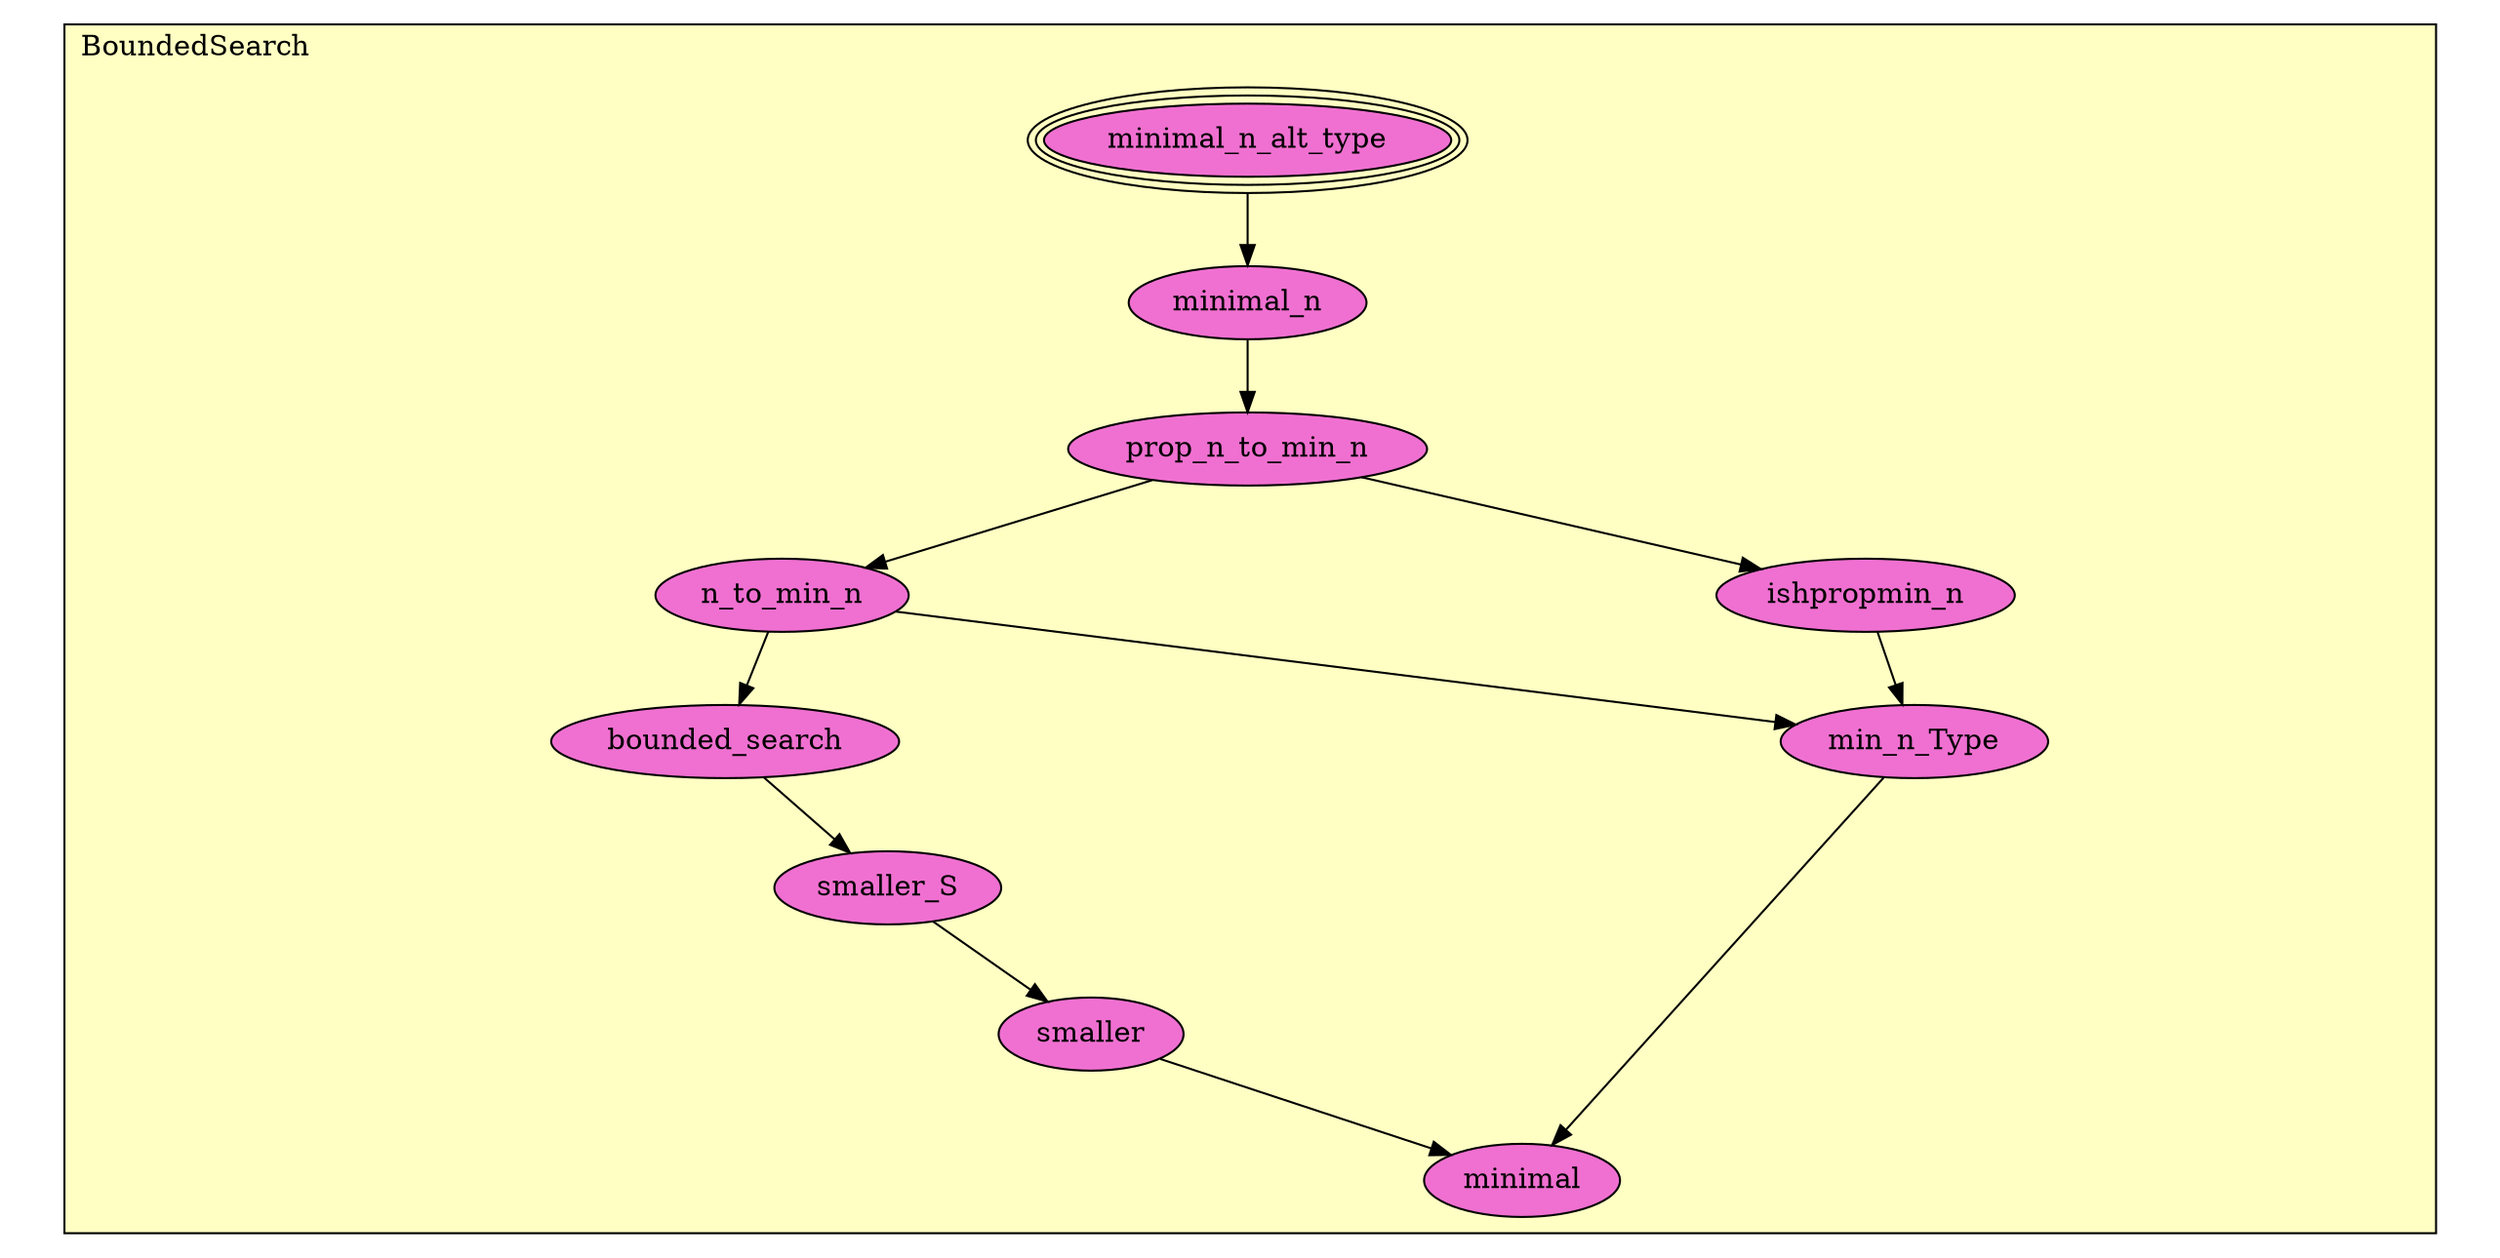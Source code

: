 digraph HoTT_BoundedSearch {
  graph [ratio=0.5]
  node [style=filled]
BoundedSearch_minimal_n_alt_type [label="minimal_n_alt_type", URL=<BoundedSearch.html#minimal_n_alt_type>, peripheries=3, fillcolor="#F070D1"] ;
BoundedSearch_minimal_n [label="minimal_n", URL=<BoundedSearch.html#minimal_n>, fillcolor="#F070D1"] ;
BoundedSearch_prop_n_to_min_n [label="prop_n_to_min_n", URL=<BoundedSearch.html#prop_n_to_min_n>, fillcolor="#F070D1"] ;
BoundedSearch_n_to_min_n [label="n_to_min_n", URL=<BoundedSearch.html#n_to_min_n>, fillcolor="#F070D1"] ;
BoundedSearch_bounded_search [label="bounded_search", URL=<BoundedSearch.html#bounded_search>, fillcolor="#F070D1"] ;
BoundedSearch_smaller_S [label="smaller_S", URL=<BoundedSearch.html#smaller_S>, fillcolor="#F070D1"] ;
BoundedSearch_smaller [label="smaller", URL=<BoundedSearch.html#smaller>, fillcolor="#F070D1"] ;
BoundedSearch_ishpropmin_n [label="ishpropmin_n", URL=<BoundedSearch.html#ishpropmin_n>, fillcolor="#F070D1"] ;
BoundedSearch_min_n_Type [label="min_n_Type", URL=<BoundedSearch.html#min_n_Type>, fillcolor="#F070D1"] ;
BoundedSearch_minimal [label="minimal", URL=<BoundedSearch.html#minimal>, fillcolor="#F070D1"] ;
  BoundedSearch_minimal_n_alt_type -> BoundedSearch_minimal_n [] ;
  BoundedSearch_minimal_n -> BoundedSearch_prop_n_to_min_n [] ;
  BoundedSearch_prop_n_to_min_n -> BoundedSearch_n_to_min_n [] ;
  BoundedSearch_prop_n_to_min_n -> BoundedSearch_ishpropmin_n [] ;
  BoundedSearch_n_to_min_n -> BoundedSearch_bounded_search [] ;
  BoundedSearch_n_to_min_n -> BoundedSearch_min_n_Type [] ;
  BoundedSearch_bounded_search -> BoundedSearch_smaller_S [] ;
  BoundedSearch_smaller_S -> BoundedSearch_smaller [] ;
  BoundedSearch_smaller -> BoundedSearch_minimal [] ;
  BoundedSearch_ishpropmin_n -> BoundedSearch_min_n_Type [] ;
  BoundedSearch_min_n_Type -> BoundedSearch_minimal [] ;
subgraph cluster_BoundedSearch { label="BoundedSearch"; fillcolor="#FFFFC3"; labeljust=l; style=filled 
BoundedSearch_minimal; BoundedSearch_min_n_Type; BoundedSearch_ishpropmin_n; BoundedSearch_smaller; BoundedSearch_smaller_S; BoundedSearch_bounded_search; BoundedSearch_n_to_min_n; BoundedSearch_prop_n_to_min_n; BoundedSearch_minimal_n; BoundedSearch_minimal_n_alt_type; };
} /* END */
